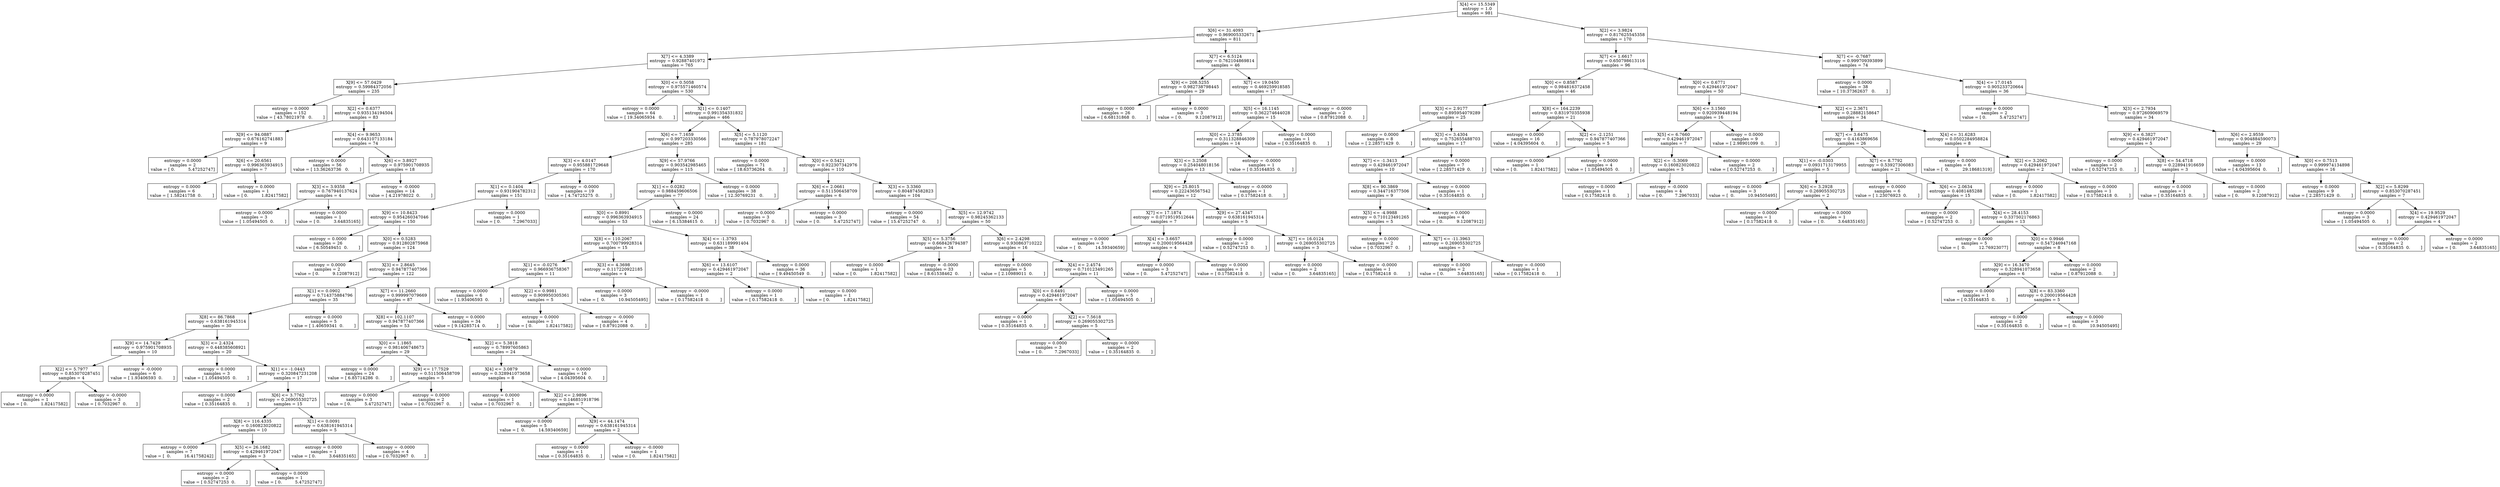 digraph Tree {
0 [label="X[4] <= 15.5349\nentropy = 1.0\nsamples = 981", shape="box"] ;
1 [label="X[6] <= 31.4093\nentropy = 0.969005332671\nsamples = 811", shape="box"] ;
0 -> 1 ;
2 [label="X[7] <= 4.3389\nentropy = 0.92887401972\nsamples = 765", shape="box"] ;
1 -> 2 ;
3 [label="X[9] <= 57.0429\nentropy = 0.59984372056\nsamples = 235", shape="box"] ;
2 -> 3 ;
4 [label="entropy = 0.0000\nsamples = 152\nvalue = [ 43.78021978   0.        ]", shape="box"] ;
3 -> 4 ;
5 [label="X[2] <= 0.6377\nentropy = 0.935134194504\nsamples = 83", shape="box"] ;
3 -> 5 ;
6 [label="X[9] <= 94.0887\nentropy = 0.676162741883\nsamples = 9", shape="box"] ;
5 -> 6 ;
7 [label="entropy = 0.0000\nsamples = 2\nvalue = [ 0.          5.47252747]", shape="box"] ;
6 -> 7 ;
8 [label="X[6] <= 20.6561\nentropy = 0.996363934915\nsamples = 7", shape="box"] ;
6 -> 8 ;
9 [label="entropy = 0.0000\nsamples = 6\nvalue = [ 1.58241758  0.        ]", shape="box"] ;
8 -> 9 ;
10 [label="entropy = 0.0000\nsamples = 1\nvalue = [ 0.          1.82417582]", shape="box"] ;
8 -> 10 ;
11 [label="X[4] <= 9.9653\nentropy = 0.643107133184\nsamples = 74", shape="box"] ;
5 -> 11 ;
12 [label="entropy = 0.0000\nsamples = 56\nvalue = [ 13.36263736   0.        ]", shape="box"] ;
11 -> 12 ;
13 [label="X[6] <= 3.8927\nentropy = 0.975901708935\nsamples = 18", shape="box"] ;
11 -> 13 ;
14 [label="X[3] <= 3.9358\nentropy = 0.767940137624\nsamples = 4", shape="box"] ;
13 -> 14 ;
15 [label="entropy = 0.0000\nsamples = 3\nvalue = [ 1.05494505  0.        ]", shape="box"] ;
14 -> 15 ;
16 [label="entropy = 0.0000\nsamples = 1\nvalue = [ 0.          3.64835165]", shape="box"] ;
14 -> 16 ;
17 [label="entropy = -0.0000\nsamples = 14\nvalue = [ 4.21978022  0.        ]", shape="box"] ;
13 -> 17 ;
18 [label="X[0] <= 0.5058\nentropy = 0.975571460574\nsamples = 530", shape="box"] ;
2 -> 18 ;
19 [label="entropy = 0.0000\nsamples = 64\nvalue = [ 19.34065934   0.        ]", shape="box"] ;
18 -> 19 ;
20 [label="X[1] <= 0.1407\nentropy = 0.991354331832\nsamples = 466", shape="box"] ;
18 -> 20 ;
21 [label="X[6] <= 7.1659\nentropy = 0.997203330566\nsamples = 285", shape="box"] ;
20 -> 21 ;
22 [label="X[3] <= 4.0147\nentropy = 0.955881729648\nsamples = 170", shape="box"] ;
21 -> 22 ;
23 [label="X[1] <= 0.1404\nentropy = 0.931904782312\nsamples = 151", shape="box"] ;
22 -> 23 ;
24 [label="X[9] <= 10.8423\nentropy = 0.954260347046\nsamples = 150", shape="box"] ;
23 -> 24 ;
25 [label="entropy = 0.0000\nsamples = 26\nvalue = [ 6.50549451  0.        ]", shape="box"] ;
24 -> 25 ;
26 [label="X[0] <= 0.5283\nentropy = 0.912802875968\nsamples = 124", shape="box"] ;
24 -> 26 ;
27 [label="entropy = 0.0000\nsamples = 2\nvalue = [ 0.          9.12087912]", shape="box"] ;
26 -> 27 ;
28 [label="X[3] <= 2.8645\nentropy = 0.947877407366\nsamples = 122", shape="box"] ;
26 -> 28 ;
29 [label="X[1] <= 0.0902\nentropy = 0.714375884796\nsamples = 35", shape="box"] ;
28 -> 29 ;
30 [label="X[8] <= 86.7868\nentropy = 0.638161945314\nsamples = 30", shape="box"] ;
29 -> 30 ;
31 [label="X[9] <= 14.7429\nentropy = 0.975901708935\nsamples = 10", shape="box"] ;
30 -> 31 ;
32 [label="X[2] <= 5.7977\nentropy = 0.853070287451\nsamples = 4", shape="box"] ;
31 -> 32 ;
33 [label="entropy = 0.0000\nsamples = 1\nvalue = [ 0.          1.82417582]", shape="box"] ;
32 -> 33 ;
34 [label="entropy = -0.0000\nsamples = 3\nvalue = [ 0.7032967  0.       ]", shape="box"] ;
32 -> 34 ;
35 [label="entropy = -0.0000\nsamples = 6\nvalue = [ 1.93406593  0.        ]", shape="box"] ;
31 -> 35 ;
36 [label="X[3] <= 2.4324\nentropy = 0.448385608921\nsamples = 20", shape="box"] ;
30 -> 36 ;
37 [label="entropy = 0.0000\nsamples = 3\nvalue = [ 1.05494505  0.        ]", shape="box"] ;
36 -> 37 ;
38 [label="X[1] <= -1.0443\nentropy = 0.320847231208\nsamples = 17", shape="box"] ;
36 -> 38 ;
39 [label="entropy = 0.0000\nsamples = 2\nvalue = [ 0.35164835  0.        ]", shape="box"] ;
38 -> 39 ;
40 [label="X[6] <= 3.7762\nentropy = 0.269055302725\nsamples = 15", shape="box"] ;
38 -> 40 ;
41 [label="X[8] <= 116.4335\nentropy = 0.160823020822\nsamples = 10", shape="box"] ;
40 -> 41 ;
42 [label="entropy = 0.0000\nsamples = 7\nvalue = [  0.          16.41758242]", shape="box"] ;
41 -> 42 ;
43 [label="X[5] <= 26.1682\nentropy = 0.429461972047\nsamples = 3", shape="box"] ;
41 -> 43 ;
44 [label="entropy = 0.0000\nsamples = 2\nvalue = [ 0.52747253  0.        ]", shape="box"] ;
43 -> 44 ;
45 [label="entropy = 0.0000\nsamples = 1\nvalue = [ 0.          5.47252747]", shape="box"] ;
43 -> 45 ;
46 [label="X[1] <= 0.0091\nentropy = 0.638161945314\nsamples = 5", shape="box"] ;
40 -> 46 ;
47 [label="entropy = 0.0000\nsamples = 1\nvalue = [ 0.          3.64835165]", shape="box"] ;
46 -> 47 ;
48 [label="entropy = -0.0000\nsamples = 4\nvalue = [ 0.7032967  0.       ]", shape="box"] ;
46 -> 48 ;
49 [label="entropy = 0.0000\nsamples = 5\nvalue = [ 1.40659341  0.        ]", shape="box"] ;
29 -> 49 ;
50 [label="X[7] <= 11.2660\nentropy = 0.999997079669\nsamples = 87", shape="box"] ;
28 -> 50 ;
51 [label="X[8] <= 102.1107\nentropy = 0.947877407366\nsamples = 53", shape="box"] ;
50 -> 51 ;
52 [label="X[0] <= 1.1865\nentropy = 0.981406748673\nsamples = 29", shape="box"] ;
51 -> 52 ;
53 [label="entropy = 0.0000\nsamples = 24\nvalue = [ 6.85714286  0.        ]", shape="box"] ;
52 -> 53 ;
54 [label="X[9] <= 17.7529\nentropy = 0.511506458709\nsamples = 5", shape="box"] ;
52 -> 54 ;
55 [label="entropy = 0.0000\nsamples = 3\nvalue = [ 0.          5.47252747]", shape="box"] ;
54 -> 55 ;
56 [label="entropy = 0.0000\nsamples = 2\nvalue = [ 0.7032967  0.       ]", shape="box"] ;
54 -> 56 ;
57 [label="X[2] <= 5.3818\nentropy = 0.78997605863\nsamples = 24", shape="box"] ;
51 -> 57 ;
58 [label="X[4] <= 3.0879\nentropy = 0.328941073658\nsamples = 8", shape="box"] ;
57 -> 58 ;
59 [label="entropy = 0.0000\nsamples = 1\nvalue = [ 0.7032967  0.       ]", shape="box"] ;
58 -> 59 ;
60 [label="X[2] <= 2.9896\nentropy = 0.146851918796\nsamples = 7", shape="box"] ;
58 -> 60 ;
61 [label="entropy = 0.0000\nsamples = 5\nvalue = [  0.          14.59340659]", shape="box"] ;
60 -> 61 ;
62 [label="X[9] <= 44.1474\nentropy = 0.638161945314\nsamples = 2", shape="box"] ;
60 -> 62 ;
63 [label="entropy = 0.0000\nsamples = 1\nvalue = [ 0.35164835  0.        ]", shape="box"] ;
62 -> 63 ;
64 [label="entropy = -0.0000\nsamples = 1\nvalue = [ 0.          1.82417582]", shape="box"] ;
62 -> 64 ;
65 [label="entropy = 0.0000\nsamples = 16\nvalue = [ 4.04395604  0.        ]", shape="box"] ;
57 -> 65 ;
66 [label="entropy = 0.0000\nsamples = 34\nvalue = [ 9.14285714  0.        ]", shape="box"] ;
50 -> 66 ;
67 [label="entropy = 0.0000\nsamples = 1\nvalue = [ 0.         7.2967033]", shape="box"] ;
23 -> 67 ;
68 [label="entropy = -0.0000\nsamples = 19\nvalue = [ 4.74725275  0.        ]", shape="box"] ;
22 -> 68 ;
69 [label="X[9] <= 57.9766\nentropy = 0.903542985465\nsamples = 115", shape="box"] ;
21 -> 69 ;
70 [label="X[1] <= 0.0282\nentropy = 0.988459606506\nsamples = 77", shape="box"] ;
69 -> 70 ;
71 [label="X[0] <= 0.8991\nentropy = 0.996363934915\nsamples = 53", shape="box"] ;
70 -> 71 ;
72 [label="X[8] <= 110.2067\nentropy = 0.700799928314\nsamples = 15", shape="box"] ;
71 -> 72 ;
73 [label="X[1] <= -0.0276\nentropy = 0.966936758367\nsamples = 11", shape="box"] ;
72 -> 73 ;
74 [label="entropy = 0.0000\nsamples = 6\nvalue = [ 1.93406593  0.        ]", shape="box"] ;
73 -> 74 ;
75 [label="X[2] <= 0.9981\nentropy = 0.909950305361\nsamples = 5", shape="box"] ;
73 -> 75 ;
76 [label="entropy = 0.0000\nsamples = 1\nvalue = [ 0.          1.82417582]", shape="box"] ;
75 -> 76 ;
77 [label="entropy = -0.0000\nsamples = 4\nvalue = [ 0.87912088  0.        ]", shape="box"] ;
75 -> 77 ;
78 [label="X[3] <= 4.3698\nentropy = 0.117220922185\nsamples = 4", shape="box"] ;
72 -> 78 ;
79 [label="entropy = 0.0000\nsamples = 3\nvalue = [  0.          10.94505495]", shape="box"] ;
78 -> 79 ;
80 [label="entropy = -0.0000\nsamples = 1\nvalue = [ 0.17582418  0.        ]", shape="box"] ;
78 -> 80 ;
81 [label="X[4] <= -1.3793\nentropy = 0.631189991404\nsamples = 38", shape="box"] ;
71 -> 81 ;
82 [label="X[6] <= 13.6107\nentropy = 0.429461972047\nsamples = 2", shape="box"] ;
81 -> 82 ;
83 [label="entropy = 0.0000\nsamples = 1\nvalue = [ 0.17582418  0.        ]", shape="box"] ;
82 -> 83 ;
84 [label="entropy = 0.0000\nsamples = 1\nvalue = [ 0.          1.82417582]", shape="box"] ;
82 -> 84 ;
85 [label="entropy = 0.0000\nsamples = 36\nvalue = [ 9.49450549  0.        ]", shape="box"] ;
81 -> 85 ;
86 [label="entropy = 0.0000\nsamples = 24\nvalue = [ 6.15384615  0.        ]", shape="box"] ;
70 -> 86 ;
87 [label="entropy = 0.0000\nsamples = 38\nvalue = [ 12.30769231   0.        ]", shape="box"] ;
69 -> 87 ;
88 [label="X[5] <= 5.1120\nentropy = 0.787978072247\nsamples = 181", shape="box"] ;
20 -> 88 ;
89 [label="entropy = 0.0000\nsamples = 71\nvalue = [ 18.63736264   0.        ]", shape="box"] ;
88 -> 89 ;
90 [label="X[0] <= 0.5421\nentropy = 0.922307342976\nsamples = 110", shape="box"] ;
88 -> 90 ;
91 [label="X[6] <= 2.0661\nentropy = 0.511506458709\nsamples = 6", shape="box"] ;
90 -> 91 ;
92 [label="entropy = 0.0000\nsamples = 3\nvalue = [ 0.7032967  0.       ]", shape="box"] ;
91 -> 92 ;
93 [label="entropy = 0.0000\nsamples = 3\nvalue = [ 0.          5.47252747]", shape="box"] ;
91 -> 93 ;
94 [label="X[3] <= 3.3360\nentropy = 0.804874582823\nsamples = 104", shape="box"] ;
90 -> 94 ;
95 [label="entropy = 0.0000\nsamples = 54\nvalue = [ 15.47252747   0.        ]", shape="box"] ;
94 -> 95 ;
96 [label="X[5] <= 12.9742\nentropy = 0.98245362133\nsamples = 50", shape="box"] ;
94 -> 96 ;
97 [label="X[5] <= 5.3756\nentropy = 0.668426794387\nsamples = 34", shape="box"] ;
96 -> 97 ;
98 [label="entropy = 0.0000\nsamples = 1\nvalue = [ 0.          1.82417582]", shape="box"] ;
97 -> 98 ;
99 [label="entropy = -0.0000\nsamples = 33\nvalue = [ 8.61538462  0.        ]", shape="box"] ;
97 -> 99 ;
100 [label="X[6] <= 2.4298\nentropy = 0.930863710222\nsamples = 16", shape="box"] ;
96 -> 100 ;
101 [label="entropy = 0.0000\nsamples = 5\nvalue = [ 2.10989011  0.        ]", shape="box"] ;
100 -> 101 ;
102 [label="X[4] <= 2.4574\nentropy = 0.710123491265\nsamples = 11", shape="box"] ;
100 -> 102 ;
103 [label="X[0] <= 0.6491\nentropy = 0.429461972047\nsamples = 6", shape="box"] ;
102 -> 103 ;
104 [label="entropy = 0.0000\nsamples = 1\nvalue = [ 0.35164835  0.        ]", shape="box"] ;
103 -> 104 ;
105 [label="X[2] <= 7.5618\nentropy = 0.269055302725\nsamples = 5", shape="box"] ;
103 -> 105 ;
106 [label="entropy = 0.0000\nsamples = 3\nvalue = [ 0.         7.2967033]", shape="box"] ;
105 -> 106 ;
107 [label="entropy = 0.0000\nsamples = 2\nvalue = [ 0.35164835  0.        ]", shape="box"] ;
105 -> 107 ;
108 [label="entropy = 0.0000\nsamples = 5\nvalue = [ 1.05494505  0.        ]", shape="box"] ;
102 -> 108 ;
109 [label="X[7] <= 6.5124\nentropy = 0.762104869814\nsamples = 46", shape="box"] ;
1 -> 109 ;
110 [label="X[9] <= 208.5255\nentropy = 0.982738798445\nsamples = 29", shape="box"] ;
109 -> 110 ;
111 [label="entropy = 0.0000\nsamples = 26\nvalue = [ 6.68131868  0.        ]", shape="box"] ;
110 -> 111 ;
112 [label="entropy = 0.0000\nsamples = 3\nvalue = [ 0.          9.12087912]", shape="box"] ;
110 -> 112 ;
113 [label="X[7] <= 19.0450\nentropy = 0.469259918585\nsamples = 17", shape="box"] ;
109 -> 113 ;
114 [label="X[5] <= 16.1145\nentropy = 0.362274644028\nsamples = 15", shape="box"] ;
113 -> 114 ;
115 [label="X[0] <= 2.3785\nentropy = 0.311328846309\nsamples = 14", shape="box"] ;
114 -> 115 ;
116 [label="X[3] <= 3.2508\nentropy = 0.254048018156\nsamples = 13", shape="box"] ;
115 -> 116 ;
117 [label="X[9] <= 25.8015\nentropy = 0.222436567542\nsamples = 12", shape="box"] ;
116 -> 117 ;
118 [label="X[7] <= 17.1874\nentropy = 0.0719519512644\nsamples = 7", shape="box"] ;
117 -> 118 ;
119 [label="entropy = 0.0000\nsamples = 3\nvalue = [  0.          14.59340659]", shape="box"] ;
118 -> 119 ;
120 [label="X[4] <= 3.6657\nentropy = 0.200019564428\nsamples = 4", shape="box"] ;
118 -> 120 ;
121 [label="entropy = 0.0000\nsamples = 3\nvalue = [ 0.          5.47252747]", shape="box"] ;
120 -> 121 ;
122 [label="entropy = 0.0000\nsamples = 1\nvalue = [ 0.17582418  0.        ]", shape="box"] ;
120 -> 122 ;
123 [label="X[9] <= 27.4347\nentropy = 0.638161945314\nsamples = 5", shape="box"] ;
117 -> 123 ;
124 [label="entropy = 0.0000\nsamples = 2\nvalue = [ 0.52747253  0.        ]", shape="box"] ;
123 -> 124 ;
125 [label="X[7] <= 16.0124\nentropy = 0.269055302725\nsamples = 3", shape="box"] ;
123 -> 125 ;
126 [label="entropy = 0.0000\nsamples = 2\nvalue = [ 0.          3.64835165]", shape="box"] ;
125 -> 126 ;
127 [label="entropy = -0.0000\nsamples = 1\nvalue = [ 0.17582418  0.        ]", shape="box"] ;
125 -> 127 ;
128 [label="entropy = -0.0000\nsamples = 1\nvalue = [ 0.17582418  0.        ]", shape="box"] ;
116 -> 128 ;
129 [label="entropy = -0.0000\nsamples = 1\nvalue = [ 0.35164835  0.        ]", shape="box"] ;
115 -> 129 ;
130 [label="entropy = 0.0000\nsamples = 1\nvalue = [ 0.35164835  0.        ]", shape="box"] ;
114 -> 130 ;
131 [label="entropy = -0.0000\nsamples = 2\nvalue = [ 0.87912088  0.        ]", shape="box"] ;
113 -> 131 ;
132 [label="X[2] <= 3.9824\nentropy = 0.817625545358\nsamples = 170", shape="box"] ;
0 -> 132 ;
133 [label="X[7] <= 1.6617\nentropy = 0.650798613116\nsamples = 96", shape="box"] ;
132 -> 133 ;
134 [label="X[0] <= 0.8587\nentropy = 0.984816372458\nsamples = 46", shape="box"] ;
133 -> 134 ;
135 [label="X[3] <= 2.9177\nentropy = 0.895954079289\nsamples = 25", shape="box"] ;
134 -> 135 ;
136 [label="entropy = 0.0000\nsamples = 8\nvalue = [ 2.28571429  0.        ]", shape="box"] ;
135 -> 136 ;
137 [label="X[3] <= 3.4304\nentropy = 0.752655488703\nsamples = 17", shape="box"] ;
135 -> 137 ;
138 [label="X[7] <= -1.3413\nentropy = 0.429461972047\nsamples = 10", shape="box"] ;
137 -> 138 ;
139 [label="X[8] <= 90.3869\nentropy = 0.344716377506\nsamples = 9", shape="box"] ;
138 -> 139 ;
140 [label="X[5] <= -4.9988\nentropy = 0.710123491265\nsamples = 5", shape="box"] ;
139 -> 140 ;
141 [label="entropy = 0.0000\nsamples = 2\nvalue = [ 0.7032967  0.       ]", shape="box"] ;
140 -> 141 ;
142 [label="X[7] <= -11.3963\nentropy = 0.269055302725\nsamples = 3", shape="box"] ;
140 -> 142 ;
143 [label="entropy = 0.0000\nsamples = 2\nvalue = [ 0.          3.64835165]", shape="box"] ;
142 -> 143 ;
144 [label="entropy = -0.0000\nsamples = 1\nvalue = [ 0.17582418  0.        ]", shape="box"] ;
142 -> 144 ;
145 [label="entropy = 0.0000\nsamples = 4\nvalue = [ 0.          9.12087912]", shape="box"] ;
139 -> 145 ;
146 [label="entropy = 0.0000\nsamples = 1\nvalue = [ 0.35164835  0.        ]", shape="box"] ;
138 -> 146 ;
147 [label="entropy = 0.0000\nsamples = 7\nvalue = [ 2.28571429  0.        ]", shape="box"] ;
137 -> 147 ;
148 [label="X[8] <= 164.2239\nentropy = 0.831970355938\nsamples = 21", shape="box"] ;
134 -> 148 ;
149 [label="entropy = 0.0000\nsamples = 16\nvalue = [ 4.04395604  0.        ]", shape="box"] ;
148 -> 149 ;
150 [label="X[2] <= -2.1251\nentropy = 0.947877407366\nsamples = 5", shape="box"] ;
148 -> 150 ;
151 [label="entropy = 0.0000\nsamples = 1\nvalue = [ 0.          1.82417582]", shape="box"] ;
150 -> 151 ;
152 [label="entropy = 0.0000\nsamples = 4\nvalue = [ 1.05494505  0.        ]", shape="box"] ;
150 -> 152 ;
153 [label="X[0] <= 0.6771\nentropy = 0.429461972047\nsamples = 50", shape="box"] ;
133 -> 153 ;
154 [label="X[6] <= 3.1560\nentropy = 0.920939448194\nsamples = 16", shape="box"] ;
153 -> 154 ;
155 [label="X[5] <= 6.7660\nentropy = 0.429461972047\nsamples = 7", shape="box"] ;
154 -> 155 ;
156 [label="X[2] <= -5.3069\nentropy = 0.160823020822\nsamples = 5", shape="box"] ;
155 -> 156 ;
157 [label="entropy = 0.0000\nsamples = 1\nvalue = [ 0.17582418  0.        ]", shape="box"] ;
156 -> 157 ;
158 [label="entropy = -0.0000\nsamples = 4\nvalue = [ 0.         7.2967033]", shape="box"] ;
156 -> 158 ;
159 [label="entropy = 0.0000\nsamples = 2\nvalue = [ 0.52747253  0.        ]", shape="box"] ;
155 -> 159 ;
160 [label="entropy = 0.0000\nsamples = 9\nvalue = [ 2.98901099  0.        ]", shape="box"] ;
154 -> 160 ;
161 [label="X[2] <= 2.3671\nentropy = 0.28882158647\nsamples = 34", shape="box"] ;
153 -> 161 ;
162 [label="X[7] <= 3.6475\nentropy = 0.4163869656\nsamples = 26", shape="box"] ;
161 -> 162 ;
163 [label="X[1] <= -0.0303\nentropy = 0.0931713179955\nsamples = 5", shape="box"] ;
162 -> 163 ;
164 [label="entropy = 0.0000\nsamples = 3\nvalue = [  0.          10.94505495]", shape="box"] ;
163 -> 164 ;
165 [label="X[6] <= 3.2928\nentropy = 0.269055302725\nsamples = 2", shape="box"] ;
163 -> 165 ;
166 [label="entropy = 0.0000\nsamples = 1\nvalue = [ 0.17582418  0.        ]", shape="box"] ;
165 -> 166 ;
167 [label="entropy = 0.0000\nsamples = 1\nvalue = [ 0.          3.64835165]", shape="box"] ;
165 -> 167 ;
168 [label="X[7] <= 8.7792\nentropy = 0.53927306083\nsamples = 21", shape="box"] ;
162 -> 168 ;
169 [label="entropy = 0.0000\nsamples = 6\nvalue = [ 1.23076923  0.        ]", shape="box"] ;
168 -> 169 ;
170 [label="X[6] <= 2.0634\nentropy = 0.4081485288\nsamples = 15", shape="box"] ;
168 -> 170 ;
171 [label="entropy = 0.0000\nsamples = 2\nvalue = [ 0.52747253  0.        ]", shape="box"] ;
170 -> 171 ;
172 [label="X[4] <= 28.4153\nentropy = 0.337502176863\nsamples = 13", shape="box"] ;
170 -> 172 ;
173 [label="entropy = 0.0000\nsamples = 5\nvalue = [  0.          12.76923077]", shape="box"] ;
172 -> 173 ;
174 [label="X[0] <= 0.9946\nentropy = 0.547246947168\nsamples = 8", shape="box"] ;
172 -> 174 ;
175 [label="X[9] <= 16.3470\nentropy = 0.328941073658\nsamples = 6", shape="box"] ;
174 -> 175 ;
176 [label="entropy = 0.0000\nsamples = 1\nvalue = [ 0.35164835  0.        ]", shape="box"] ;
175 -> 176 ;
177 [label="X[8] <= 83.3360\nentropy = 0.200019564428\nsamples = 5", shape="box"] ;
175 -> 177 ;
178 [label="entropy = 0.0000\nsamples = 2\nvalue = [ 0.35164835  0.        ]", shape="box"] ;
177 -> 178 ;
179 [label="entropy = 0.0000\nsamples = 3\nvalue = [  0.          10.94505495]", shape="box"] ;
177 -> 179 ;
180 [label="entropy = 0.0000\nsamples = 2\nvalue = [ 0.87912088  0.        ]", shape="box"] ;
174 -> 180 ;
181 [label="X[4] <= 31.6283\nentropy = 0.0502284958824\nsamples = 8", shape="box"] ;
161 -> 181 ;
182 [label="entropy = 0.0000\nsamples = 6\nvalue = [  0.          29.18681319]", shape="box"] ;
181 -> 182 ;
183 [label="X[2] <= 3.2062\nentropy = 0.429461972047\nsamples = 2", shape="box"] ;
181 -> 183 ;
184 [label="entropy = 0.0000\nsamples = 1\nvalue = [ 0.          1.82417582]", shape="box"] ;
183 -> 184 ;
185 [label="entropy = 0.0000\nsamples = 1\nvalue = [ 0.17582418  0.        ]", shape="box"] ;
183 -> 185 ;
186 [label="X[7] <= -0.7687\nentropy = 0.999709393899\nsamples = 74", shape="box"] ;
132 -> 186 ;
187 [label="entropy = 0.0000\nsamples = 38\nvalue = [ 10.37362637   0.        ]", shape="box"] ;
186 -> 187 ;
188 [label="X[4] <= 17.0145\nentropy = 0.905233720664\nsamples = 36", shape="box"] ;
186 -> 188 ;
189 [label="entropy = 0.0000\nsamples = 2\nvalue = [ 0.          5.47252747]", shape="box"] ;
188 -> 189 ;
190 [label="X[3] <= 2.7934\nentropy = 0.972609069579\nsamples = 34", shape="box"] ;
188 -> 190 ;
191 [label="X[9] <= 6.3827\nentropy = 0.429461972047\nsamples = 5", shape="box"] ;
190 -> 191 ;
192 [label="entropy = 0.0000\nsamples = 2\nvalue = [ 0.52747253  0.        ]", shape="box"] ;
191 -> 192 ;
193 [label="X[8] <= 54.4718\nentropy = 0.228941916659\nsamples = 3", shape="box"] ;
191 -> 193 ;
194 [label="entropy = 0.0000\nsamples = 1\nvalue = [ 0.35164835  0.        ]", shape="box"] ;
193 -> 194 ;
195 [label="entropy = 0.0000\nsamples = 2\nvalue = [ 0.          9.12087912]", shape="box"] ;
193 -> 195 ;
196 [label="X[6] <= 2.9559\nentropy = 0.904884590073\nsamples = 29", shape="box"] ;
190 -> 196 ;
197 [label="entropy = 0.0000\nsamples = 13\nvalue = [ 4.04395604  0.        ]", shape="box"] ;
196 -> 197 ;
198 [label="X[0] <= 0.7513\nentropy = 0.999974134898\nsamples = 16", shape="box"] ;
196 -> 198 ;
199 [label="entropy = 0.0000\nsamples = 9\nvalue = [ 2.28571429  0.        ]", shape="box"] ;
198 -> 199 ;
200 [label="X[2] <= 5.8299\nentropy = 0.853070287451\nsamples = 7", shape="box"] ;
198 -> 200 ;
201 [label="entropy = 0.0000\nsamples = 3\nvalue = [ 1.05494505  0.        ]", shape="box"] ;
200 -> 201 ;
202 [label="X[4] <= 19.9529\nentropy = 0.429461972047\nsamples = 4", shape="box"] ;
200 -> 202 ;
203 [label="entropy = 0.0000\nsamples = 2\nvalue = [ 0.35164835  0.        ]", shape="box"] ;
202 -> 203 ;
204 [label="entropy = 0.0000\nsamples = 2\nvalue = [ 0.          3.64835165]", shape="box"] ;
202 -> 204 ;
}